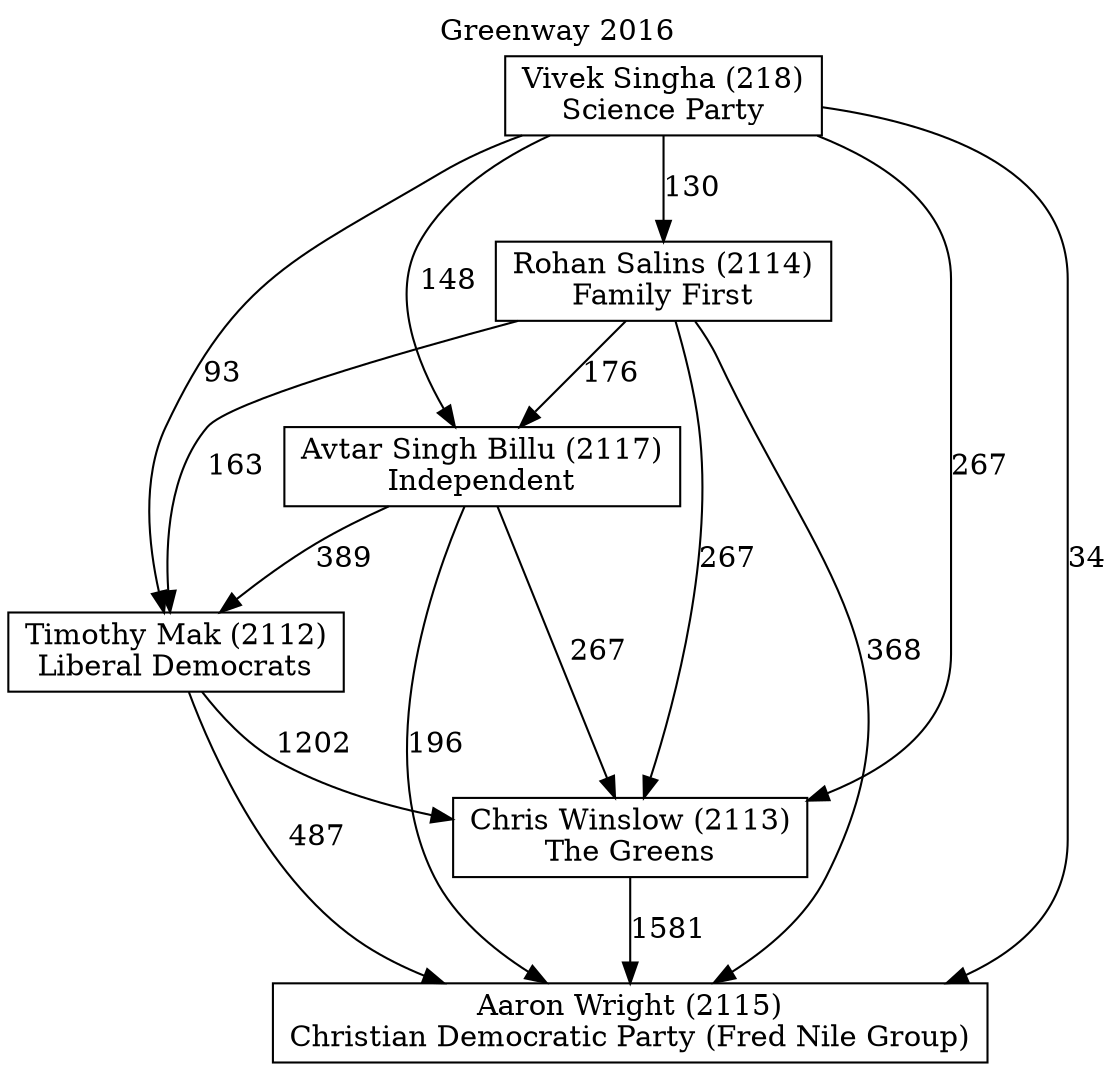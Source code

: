 // House preference flow
digraph "Aaron Wright (2115)_Greenway_2016" {
	graph [label="Greenway 2016" labelloc=t mclimit=10]
	node [shape=box]
	"Chris Winslow (2113)" [label="Chris Winslow (2113)
The Greens"]
	"Aaron Wright (2115)" [label="Aaron Wright (2115)
Christian Democratic Party (Fred Nile Group)"]
	"Avtar Singh Billu (2117)" [label="Avtar Singh Billu (2117)
Independent"]
	"Vivek Singha (218)" [label="Vivek Singha (218)
Science Party"]
	"Timothy Mak (2112)" [label="Timothy Mak (2112)
Liberal Democrats"]
	"Rohan Salins (2114)" [label="Rohan Salins (2114)
Family First"]
	"Timothy Mak (2112)" -> "Aaron Wright (2115)" [label=487]
	"Rohan Salins (2114)" -> "Aaron Wright (2115)" [label=368]
	"Avtar Singh Billu (2117)" -> "Aaron Wright (2115)" [label=196]
	"Vivek Singha (218)" -> "Avtar Singh Billu (2117)" [label=148]
	"Vivek Singha (218)" -> "Timothy Mak (2112)" [label=93]
	"Rohan Salins (2114)" -> "Avtar Singh Billu (2117)" [label=176]
	"Rohan Salins (2114)" -> "Chris Winslow (2113)" [label=267]
	"Avtar Singh Billu (2117)" -> "Chris Winslow (2113)" [label=267]
	"Vivek Singha (218)" -> "Chris Winslow (2113)" [label=267]
	"Timothy Mak (2112)" -> "Chris Winslow (2113)" [label=1202]
	"Chris Winslow (2113)" -> "Aaron Wright (2115)" [label=1581]
	"Vivek Singha (218)" -> "Aaron Wright (2115)" [label=34]
	"Avtar Singh Billu (2117)" -> "Timothy Mak (2112)" [label=389]
	"Rohan Salins (2114)" -> "Timothy Mak (2112)" [label=163]
	"Vivek Singha (218)" -> "Rohan Salins (2114)" [label=130]
}
